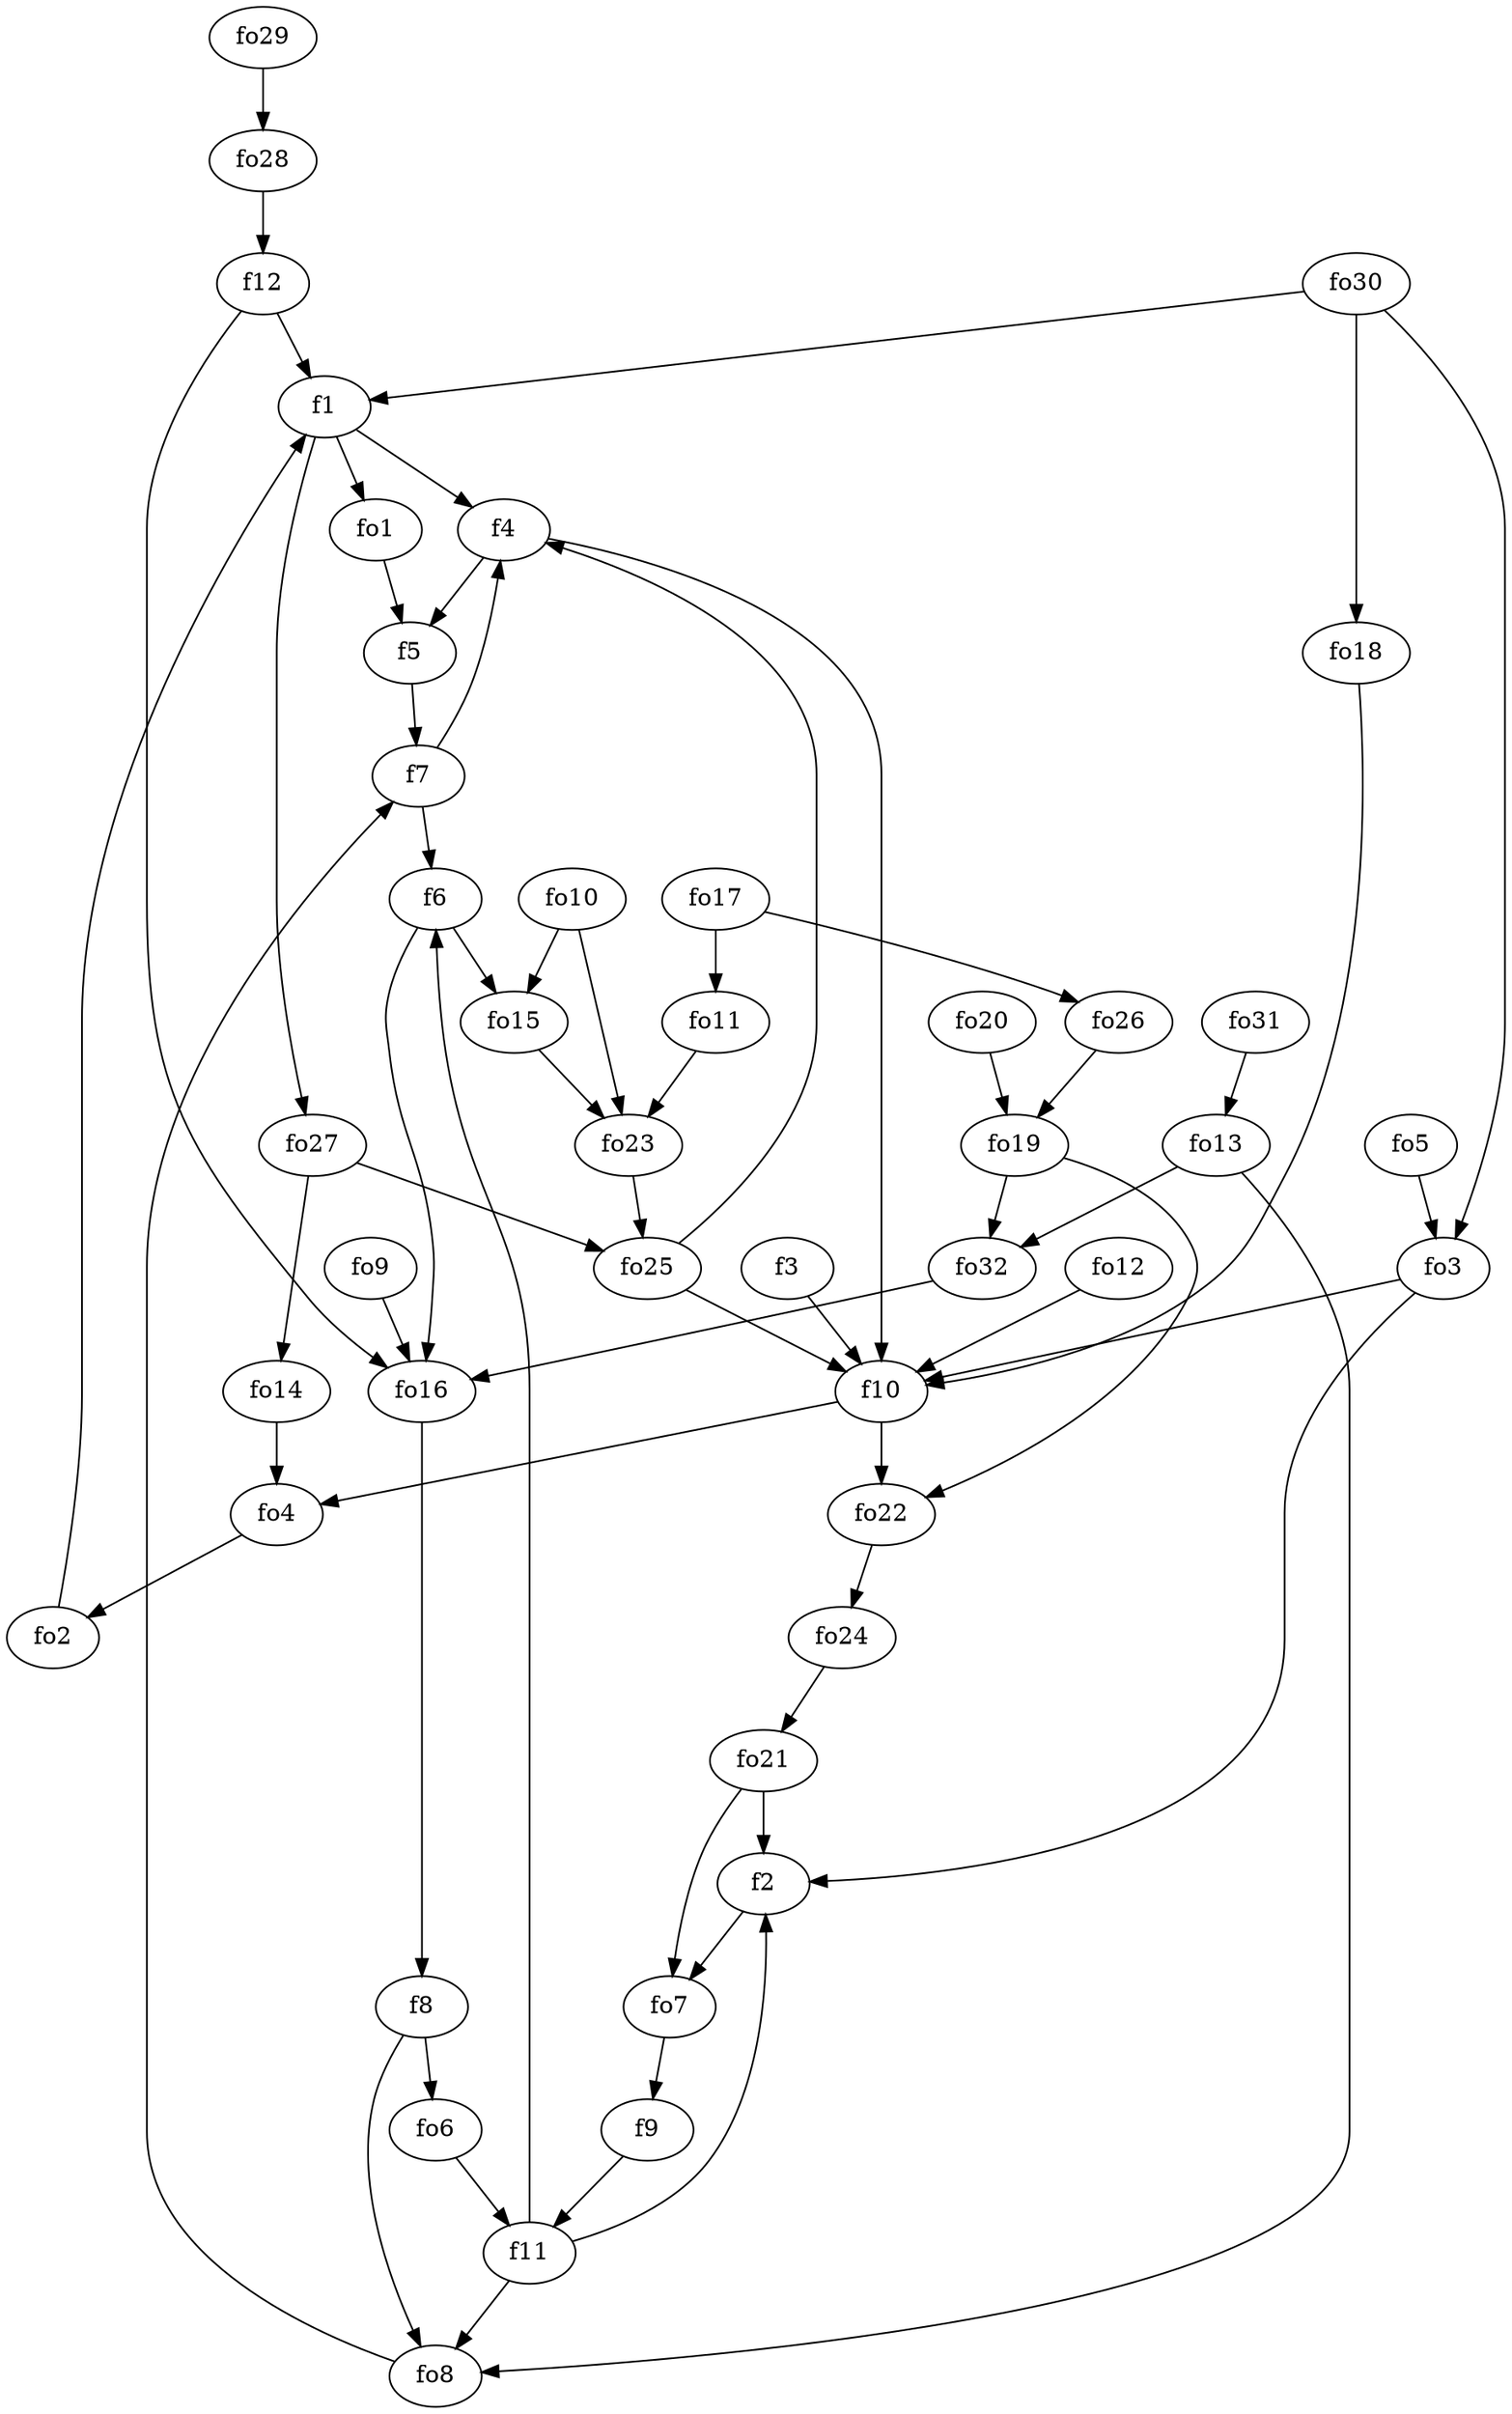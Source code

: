 strict digraph  {
f1;
f2;
f3;
f4;
f5;
f6;
f7;
f8;
f9;
f10;
f11;
f12;
fo1;
fo2;
fo3;
fo4;
fo5;
fo6;
fo7;
fo8;
fo9;
fo10;
fo11;
fo12;
fo13;
fo14;
fo15;
fo16;
fo17;
fo18;
fo19;
fo20;
fo21;
fo22;
fo23;
fo24;
fo25;
fo26;
fo27;
fo28;
fo29;
fo30;
fo31;
fo32;
f1 -> fo1  [weight=2];
f1 -> fo27  [weight=2];
f1 -> f4  [weight=2];
f2 -> fo7  [weight=2];
f3 -> f10  [weight=2];
f4 -> f10  [weight=2];
f4 -> f5  [weight=2];
f5 -> f7  [weight=2];
f6 -> fo16  [weight=2];
f6 -> fo15  [weight=2];
f7 -> f6  [weight=2];
f7 -> f4  [weight=2];
f8 -> fo6  [weight=2];
f8 -> fo8  [weight=2];
f9 -> f11  [weight=2];
f10 -> fo22  [weight=2];
f10 -> fo4  [weight=2];
f11 -> f2  [weight=2];
f11 -> f6  [weight=2];
f11 -> fo8  [weight=2];
f12 -> fo16  [weight=2];
f12 -> f1  [weight=2];
fo1 -> f5  [weight=2];
fo2 -> f1  [weight=2];
fo3 -> f2  [weight=2];
fo3 -> f10  [weight=2];
fo4 -> fo2  [weight=2];
fo5 -> fo3  [weight=2];
fo6 -> f11  [weight=2];
fo7 -> f9  [weight=2];
fo8 -> f7  [weight=2];
fo9 -> fo16  [weight=2];
fo10 -> fo15  [weight=2];
fo10 -> fo23  [weight=2];
fo11 -> fo23  [weight=2];
fo12 -> f10  [weight=2];
fo13 -> fo32  [weight=2];
fo13 -> fo8  [weight=2];
fo14 -> fo4  [weight=2];
fo15 -> fo23  [weight=2];
fo16 -> f8  [weight=2];
fo17 -> fo26  [weight=2];
fo17 -> fo11  [weight=2];
fo18 -> f10  [weight=2];
fo19 -> fo22  [weight=2];
fo19 -> fo32  [weight=2];
fo20 -> fo19  [weight=2];
fo21 -> f2  [weight=2];
fo21 -> fo7  [weight=2];
fo22 -> fo24  [weight=2];
fo23 -> fo25  [weight=2];
fo24 -> fo21  [weight=2];
fo25 -> f10  [weight=2];
fo25 -> f4  [weight=2];
fo26 -> fo19  [weight=2];
fo27 -> fo14  [weight=2];
fo27 -> fo25  [weight=2];
fo28 -> f12  [weight=2];
fo29 -> fo28  [weight=2];
fo30 -> fo3  [weight=2];
fo30 -> f1  [weight=2];
fo30 -> fo18  [weight=2];
fo31 -> fo13  [weight=2];
fo32 -> fo16  [weight=2];
}
